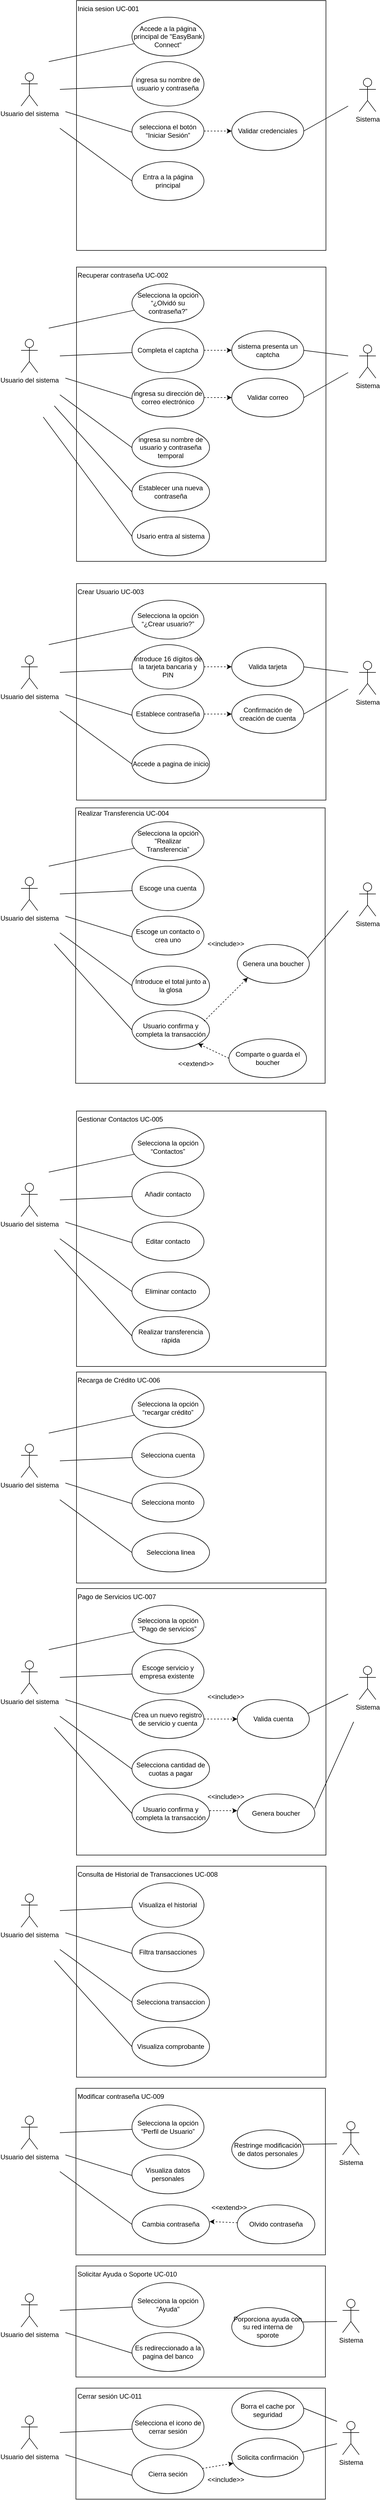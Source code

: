 <mxfile version="22.1.8" type="github">
  <diagram name="Página-1" id="gGJQhlzUZRJhvLzHdn19">
    <mxGraphModel dx="819" dy="524" grid="1" gridSize="10" guides="1" tooltips="1" connect="1" arrows="1" fold="1" page="1" pageScale="1" pageWidth="827" pageHeight="1169" math="0" shadow="0">
      <root>
        <mxCell id="0" />
        <mxCell id="1" parent="0" />
        <mxCell id="Xmn437RvW-CCdH2j-r-6-222" value="" style="rounded=0;whiteSpace=wrap;html=1;fillColor=none;" vertex="1" parent="1">
          <mxGeometry x="188.5" y="1494" width="450" height="496" as="geometry" />
        </mxCell>
        <mxCell id="Xmn437RvW-CCdH2j-r-6-197" value="" style="rounded=0;whiteSpace=wrap;html=1;fillColor=none;" vertex="1" parent="1">
          <mxGeometry x="189" y="3800" width="450" height="300" as="geometry" />
        </mxCell>
        <mxCell id="Xmn437RvW-CCdH2j-r-6-56" value="" style="rounded=0;whiteSpace=wrap;html=1;fillColor=none;" vertex="1" parent="1">
          <mxGeometry x="190" y="520" width="450" height="530" as="geometry" />
        </mxCell>
        <mxCell id="Xmn437RvW-CCdH2j-r-6-1" value="Usuario del sistema" style="shape=umlActor;verticalLabelPosition=bottom;verticalAlign=top;html=1;outlineConnect=0;" vertex="1" parent="1">
          <mxGeometry x="90" y="170" width="30" height="60" as="geometry" />
        </mxCell>
        <mxCell id="Xmn437RvW-CCdH2j-r-6-2" value="" style="whiteSpace=wrap;html=1;aspect=fixed;fillColor=none;" vertex="1" parent="1">
          <mxGeometry x="190" y="40" width="450" height="450" as="geometry" />
        </mxCell>
        <mxCell id="Xmn437RvW-CCdH2j-r-6-3" value="&lt;div align=&quot;left&quot;&gt;Inicia sesion UC-001&lt;/div&gt;" style="text;html=1;strokeColor=none;fillColor=none;align=left;verticalAlign=middle;whiteSpace=wrap;rounded=0;" vertex="1" parent="1">
          <mxGeometry x="190" y="40" width="150" height="30" as="geometry" />
        </mxCell>
        <mxCell id="Xmn437RvW-CCdH2j-r-6-15" style="rounded=0;orthogonalLoop=1;jettySize=auto;html=1;endArrow=none;endFill=0;" edge="1" parent="1" source="Xmn437RvW-CCdH2j-r-6-6">
          <mxGeometry relative="1" as="geometry">
            <mxPoint x="140" y="150" as="targetPoint" />
          </mxGeometry>
        </mxCell>
        <mxCell id="Xmn437RvW-CCdH2j-r-6-6" value="Accede a la página principal de &quot;EasyBank Connect&quot;" style="ellipse;whiteSpace=wrap;html=1;" vertex="1" parent="1">
          <mxGeometry x="290" y="70" width="130" height="70" as="geometry" />
        </mxCell>
        <mxCell id="Xmn437RvW-CCdH2j-r-6-7" value="ingresa su nombre de usuario y contraseña" style="ellipse;whiteSpace=wrap;html=1;" vertex="1" parent="1">
          <mxGeometry x="290" y="150" width="130" height="80" as="geometry" />
        </mxCell>
        <mxCell id="Xmn437RvW-CCdH2j-r-6-18" style="edgeStyle=orthogonalEdgeStyle;rounded=0;orthogonalLoop=1;jettySize=auto;html=1;entryX=0;entryY=0.5;entryDx=0;entryDy=0;dashed=1;" edge="1" parent="1" source="Xmn437RvW-CCdH2j-r-6-8" target="Xmn437RvW-CCdH2j-r-6-13">
          <mxGeometry relative="1" as="geometry" />
        </mxCell>
        <mxCell id="Xmn437RvW-CCdH2j-r-6-8" value="selecciona el botón “Iniciar Sesión”" style="ellipse;whiteSpace=wrap;html=1;" vertex="1" parent="1">
          <mxGeometry x="290" y="240" width="130" height="70" as="geometry" />
        </mxCell>
        <mxCell id="Xmn437RvW-CCdH2j-r-6-9" value="&lt;div&gt;Sistema&lt;/div&gt;" style="shape=umlActor;verticalLabelPosition=bottom;verticalAlign=top;html=1;outlineConnect=0;" vertex="1" parent="1">
          <mxGeometry x="700" y="180" width="30" height="60" as="geometry" />
        </mxCell>
        <mxCell id="Xmn437RvW-CCdH2j-r-6-19" style="rounded=0;orthogonalLoop=1;jettySize=auto;html=1;exitX=1;exitY=0.5;exitDx=0;exitDy=0;endArrow=none;endFill=0;" edge="1" parent="1" source="Xmn437RvW-CCdH2j-r-6-13">
          <mxGeometry relative="1" as="geometry">
            <mxPoint x="680" y="230" as="targetPoint" />
          </mxGeometry>
        </mxCell>
        <mxCell id="Xmn437RvW-CCdH2j-r-6-13" value="Validar credenciales" style="ellipse;whiteSpace=wrap;html=1;" vertex="1" parent="1">
          <mxGeometry x="470" y="240" width="130" height="70" as="geometry" />
        </mxCell>
        <mxCell id="Xmn437RvW-CCdH2j-r-6-14" value="Entra a la página principal" style="ellipse;whiteSpace=wrap;html=1;" vertex="1" parent="1">
          <mxGeometry x="290" y="330" width="130" height="70" as="geometry" />
        </mxCell>
        <mxCell id="Xmn437RvW-CCdH2j-r-6-16" style="rounded=0;orthogonalLoop=1;jettySize=auto;html=1;endArrow=none;endFill=0;" edge="1" parent="1">
          <mxGeometry relative="1" as="geometry">
            <mxPoint x="160" y="200" as="targetPoint" />
            <mxPoint x="290" y="194" as="sourcePoint" />
          </mxGeometry>
        </mxCell>
        <mxCell id="Xmn437RvW-CCdH2j-r-6-17" style="rounded=0;orthogonalLoop=1;jettySize=auto;html=1;endArrow=none;endFill=0;" edge="1" parent="1">
          <mxGeometry relative="1" as="geometry">
            <mxPoint x="170" y="240" as="targetPoint" />
            <mxPoint x="290" y="277" as="sourcePoint" />
          </mxGeometry>
        </mxCell>
        <mxCell id="Xmn437RvW-CCdH2j-r-6-20" style="rounded=0;orthogonalLoop=1;jettySize=auto;html=1;endArrow=none;endFill=0;exitX=0;exitY=0.5;exitDx=0;exitDy=0;" edge="1" parent="1" source="Xmn437RvW-CCdH2j-r-6-14">
          <mxGeometry relative="1" as="geometry">
            <mxPoint x="160" y="270" as="targetPoint" />
            <mxPoint x="300" y="287" as="sourcePoint" />
          </mxGeometry>
        </mxCell>
        <mxCell id="Xmn437RvW-CCdH2j-r-6-37" value="Usuario del sistema" style="shape=umlActor;verticalLabelPosition=bottom;verticalAlign=top;html=1;outlineConnect=0;" vertex="1" parent="1">
          <mxGeometry x="90" y="650" width="30" height="60" as="geometry" />
        </mxCell>
        <mxCell id="Xmn437RvW-CCdH2j-r-6-39" value="&lt;div align=&quot;left&quot;&gt;Recuperar contraseña UC-002&lt;/div&gt;" style="text;html=1;strokeColor=none;fillColor=none;align=left;verticalAlign=middle;whiteSpace=wrap;rounded=0;" vertex="1" parent="1">
          <mxGeometry x="190" y="520" width="260" height="30" as="geometry" />
        </mxCell>
        <mxCell id="Xmn437RvW-CCdH2j-r-6-40" style="rounded=0;orthogonalLoop=1;jettySize=auto;html=1;endArrow=none;endFill=0;" edge="1" parent="1" source="Xmn437RvW-CCdH2j-r-6-41">
          <mxGeometry relative="1" as="geometry">
            <mxPoint x="140" y="630" as="targetPoint" />
          </mxGeometry>
        </mxCell>
        <mxCell id="Xmn437RvW-CCdH2j-r-6-41" value="Selecciona la opción “¿Olvidó su contraseña?”" style="ellipse;whiteSpace=wrap;html=1;" vertex="1" parent="1">
          <mxGeometry x="290" y="550" width="130" height="70" as="geometry" />
        </mxCell>
        <mxCell id="Xmn437RvW-CCdH2j-r-6-42" value="Completa el captcha" style="ellipse;whiteSpace=wrap;html=1;" vertex="1" parent="1">
          <mxGeometry x="290" y="630" width="130" height="80" as="geometry" />
        </mxCell>
        <mxCell id="Xmn437RvW-CCdH2j-r-6-43" style="edgeStyle=orthogonalEdgeStyle;rounded=0;orthogonalLoop=1;jettySize=auto;html=1;entryX=0;entryY=0.5;entryDx=0;entryDy=0;dashed=1;" edge="1" parent="1" source="Xmn437RvW-CCdH2j-r-6-44" target="Xmn437RvW-CCdH2j-r-6-47">
          <mxGeometry relative="1" as="geometry" />
        </mxCell>
        <mxCell id="Xmn437RvW-CCdH2j-r-6-44" value="ingresa su dirección de correo electrónico" style="ellipse;whiteSpace=wrap;html=1;" vertex="1" parent="1">
          <mxGeometry x="290" y="720" width="130" height="70" as="geometry" />
        </mxCell>
        <mxCell id="Xmn437RvW-CCdH2j-r-6-45" value="&lt;div&gt;Sistema&lt;/div&gt;" style="shape=umlActor;verticalLabelPosition=bottom;verticalAlign=top;html=1;outlineConnect=0;" vertex="1" parent="1">
          <mxGeometry x="700" y="660" width="30" height="60" as="geometry" />
        </mxCell>
        <mxCell id="Xmn437RvW-CCdH2j-r-6-46" style="rounded=0;orthogonalLoop=1;jettySize=auto;html=1;exitX=1;exitY=0.5;exitDx=0;exitDy=0;endArrow=none;endFill=0;" edge="1" parent="1" source="Xmn437RvW-CCdH2j-r-6-47">
          <mxGeometry relative="1" as="geometry">
            <mxPoint x="680" y="710" as="targetPoint" />
          </mxGeometry>
        </mxCell>
        <mxCell id="Xmn437RvW-CCdH2j-r-6-47" value="Validar correo" style="ellipse;whiteSpace=wrap;html=1;" vertex="1" parent="1">
          <mxGeometry x="470" y="720" width="130" height="70" as="geometry" />
        </mxCell>
        <mxCell id="Xmn437RvW-CCdH2j-r-6-48" value=" ingresa su nombre de usuario y contraseña temporal" style="ellipse;whiteSpace=wrap;html=1;" vertex="1" parent="1">
          <mxGeometry x="290" y="810" width="140" height="70" as="geometry" />
        </mxCell>
        <mxCell id="Xmn437RvW-CCdH2j-r-6-49" style="rounded=0;orthogonalLoop=1;jettySize=auto;html=1;endArrow=none;endFill=0;" edge="1" parent="1">
          <mxGeometry relative="1" as="geometry">
            <mxPoint x="160" y="680" as="targetPoint" />
            <mxPoint x="290" y="674" as="sourcePoint" />
          </mxGeometry>
        </mxCell>
        <mxCell id="Xmn437RvW-CCdH2j-r-6-50" style="rounded=0;orthogonalLoop=1;jettySize=auto;html=1;endArrow=none;endFill=0;" edge="1" parent="1">
          <mxGeometry relative="1" as="geometry">
            <mxPoint x="170" y="720" as="targetPoint" />
            <mxPoint x="290" y="757" as="sourcePoint" />
          </mxGeometry>
        </mxCell>
        <mxCell id="Xmn437RvW-CCdH2j-r-6-51" style="rounded=0;orthogonalLoop=1;jettySize=auto;html=1;endArrow=none;endFill=0;exitX=0;exitY=0.5;exitDx=0;exitDy=0;" edge="1" parent="1" source="Xmn437RvW-CCdH2j-r-6-48">
          <mxGeometry relative="1" as="geometry">
            <mxPoint x="160" y="750" as="targetPoint" />
            <mxPoint x="300" y="767" as="sourcePoint" />
          </mxGeometry>
        </mxCell>
        <mxCell id="Xmn437RvW-CCdH2j-r-6-52" value="sistema presenta un captcha" style="ellipse;whiteSpace=wrap;html=1;" vertex="1" parent="1">
          <mxGeometry x="470" y="635" width="130" height="70" as="geometry" />
        </mxCell>
        <mxCell id="Xmn437RvW-CCdH2j-r-6-54" style="edgeStyle=orthogonalEdgeStyle;rounded=0;orthogonalLoop=1;jettySize=auto;html=1;entryX=0;entryY=0.5;entryDx=0;entryDy=0;dashed=1;" edge="1" parent="1">
          <mxGeometry relative="1" as="geometry">
            <mxPoint x="420" y="669.83" as="sourcePoint" />
            <mxPoint x="470" y="669.83" as="targetPoint" />
          </mxGeometry>
        </mxCell>
        <mxCell id="Xmn437RvW-CCdH2j-r-6-55" value="Establecer una nueva contraseña" style="ellipse;whiteSpace=wrap;html=1;" vertex="1" parent="1">
          <mxGeometry x="290" y="890" width="140" height="70" as="geometry" />
        </mxCell>
        <mxCell id="Xmn437RvW-CCdH2j-r-6-57" value="Usario entra al sistema" style="ellipse;whiteSpace=wrap;html=1;" vertex="1" parent="1">
          <mxGeometry x="290" y="970" width="140" height="70" as="geometry" />
        </mxCell>
        <mxCell id="Xmn437RvW-CCdH2j-r-6-58" style="rounded=0;orthogonalLoop=1;jettySize=auto;html=1;endArrow=none;endFill=0;exitX=0;exitY=0.5;exitDx=0;exitDy=0;" edge="1" parent="1">
          <mxGeometry relative="1" as="geometry">
            <mxPoint x="150" y="770" as="targetPoint" />
            <mxPoint x="290" y="925" as="sourcePoint" />
          </mxGeometry>
        </mxCell>
        <mxCell id="Xmn437RvW-CCdH2j-r-6-60" style="rounded=0;orthogonalLoop=1;jettySize=auto;html=1;endArrow=none;endFill=0;exitX=0;exitY=0.5;exitDx=0;exitDy=0;" edge="1" parent="1">
          <mxGeometry relative="1" as="geometry">
            <mxPoint x="130" y="790" as="targetPoint" />
            <mxPoint x="290" y="1005" as="sourcePoint" />
          </mxGeometry>
        </mxCell>
        <mxCell id="Xmn437RvW-CCdH2j-r-6-61" style="rounded=0;orthogonalLoop=1;jettySize=auto;html=1;exitX=1;exitY=0.5;exitDx=0;exitDy=0;endArrow=none;endFill=0;" edge="1" parent="1" source="Xmn437RvW-CCdH2j-r-6-52">
          <mxGeometry relative="1" as="geometry">
            <mxPoint x="680" y="680" as="targetPoint" />
            <mxPoint x="600" y="725" as="sourcePoint" />
          </mxGeometry>
        </mxCell>
        <mxCell id="Xmn437RvW-CCdH2j-r-6-62" value="" style="rounded=0;whiteSpace=wrap;html=1;fillColor=none;" vertex="1" parent="1">
          <mxGeometry x="190" y="1090" width="450" height="390" as="geometry" />
        </mxCell>
        <mxCell id="Xmn437RvW-CCdH2j-r-6-63" value="Usuario del sistema" style="shape=umlActor;verticalLabelPosition=bottom;verticalAlign=top;html=1;outlineConnect=0;" vertex="1" parent="1">
          <mxGeometry x="90" y="1220" width="30" height="60" as="geometry" />
        </mxCell>
        <mxCell id="Xmn437RvW-CCdH2j-r-6-64" value="&lt;div align=&quot;left&quot;&gt;Crear Usuario UC-003&lt;/div&gt;" style="text;html=1;strokeColor=none;fillColor=none;align=left;verticalAlign=middle;whiteSpace=wrap;rounded=0;" vertex="1" parent="1">
          <mxGeometry x="190" y="1090" width="260" height="30" as="geometry" />
        </mxCell>
        <mxCell id="Xmn437RvW-CCdH2j-r-6-65" style="rounded=0;orthogonalLoop=1;jettySize=auto;html=1;endArrow=none;endFill=0;" edge="1" source="Xmn437RvW-CCdH2j-r-6-66" parent="1">
          <mxGeometry relative="1" as="geometry">
            <mxPoint x="140" y="1200" as="targetPoint" />
          </mxGeometry>
        </mxCell>
        <mxCell id="Xmn437RvW-CCdH2j-r-6-66" value="Selecciona la opción “¿Crear usuario?”" style="ellipse;whiteSpace=wrap;html=1;" vertex="1" parent="1">
          <mxGeometry x="290" y="1120" width="130" height="70" as="geometry" />
        </mxCell>
        <mxCell id="Xmn437RvW-CCdH2j-r-6-67" value="&lt;div&gt;Introduce 16 dígitos de la tarjeta bancaria y PIN&lt;br&gt;&lt;/div&gt;" style="ellipse;whiteSpace=wrap;html=1;" vertex="1" parent="1">
          <mxGeometry x="290" y="1200" width="130" height="80" as="geometry" />
        </mxCell>
        <mxCell id="Xmn437RvW-CCdH2j-r-6-68" style="edgeStyle=orthogonalEdgeStyle;rounded=0;orthogonalLoop=1;jettySize=auto;html=1;entryX=0;entryY=0.5;entryDx=0;entryDy=0;dashed=1;" edge="1" source="Xmn437RvW-CCdH2j-r-6-69" target="Xmn437RvW-CCdH2j-r-6-72" parent="1">
          <mxGeometry relative="1" as="geometry" />
        </mxCell>
        <mxCell id="Xmn437RvW-CCdH2j-r-6-69" value="Establece contraseña" style="ellipse;whiteSpace=wrap;html=1;" vertex="1" parent="1">
          <mxGeometry x="290" y="1290" width="130" height="70" as="geometry" />
        </mxCell>
        <mxCell id="Xmn437RvW-CCdH2j-r-6-70" value="&lt;div&gt;Sistema&lt;/div&gt;" style="shape=umlActor;verticalLabelPosition=bottom;verticalAlign=top;html=1;outlineConnect=0;" vertex="1" parent="1">
          <mxGeometry x="700" y="1230" width="30" height="60" as="geometry" />
        </mxCell>
        <mxCell id="Xmn437RvW-CCdH2j-r-6-71" style="rounded=0;orthogonalLoop=1;jettySize=auto;html=1;exitX=1;exitY=0.5;exitDx=0;exitDy=0;endArrow=none;endFill=0;" edge="1" source="Xmn437RvW-CCdH2j-r-6-72" parent="1">
          <mxGeometry relative="1" as="geometry">
            <mxPoint x="680" y="1280" as="targetPoint" />
          </mxGeometry>
        </mxCell>
        <mxCell id="Xmn437RvW-CCdH2j-r-6-72" value="Confirmación de creación de cuenta" style="ellipse;whiteSpace=wrap;html=1;" vertex="1" parent="1">
          <mxGeometry x="470" y="1290" width="130" height="70" as="geometry" />
        </mxCell>
        <mxCell id="Xmn437RvW-CCdH2j-r-6-73" value="Accede a pagina de inicio" style="ellipse;whiteSpace=wrap;html=1;" vertex="1" parent="1">
          <mxGeometry x="290" y="1380" width="140" height="70" as="geometry" />
        </mxCell>
        <mxCell id="Xmn437RvW-CCdH2j-r-6-74" style="rounded=0;orthogonalLoop=1;jettySize=auto;html=1;endArrow=none;endFill=0;" edge="1" parent="1">
          <mxGeometry relative="1" as="geometry">
            <mxPoint x="160" y="1250" as="targetPoint" />
            <mxPoint x="290" y="1244" as="sourcePoint" />
          </mxGeometry>
        </mxCell>
        <mxCell id="Xmn437RvW-CCdH2j-r-6-75" style="rounded=0;orthogonalLoop=1;jettySize=auto;html=1;endArrow=none;endFill=0;" edge="1" parent="1">
          <mxGeometry relative="1" as="geometry">
            <mxPoint x="170" y="1290" as="targetPoint" />
            <mxPoint x="290" y="1327" as="sourcePoint" />
          </mxGeometry>
        </mxCell>
        <mxCell id="Xmn437RvW-CCdH2j-r-6-76" style="rounded=0;orthogonalLoop=1;jettySize=auto;html=1;endArrow=none;endFill=0;exitX=0;exitY=0.5;exitDx=0;exitDy=0;" edge="1" source="Xmn437RvW-CCdH2j-r-6-73" parent="1">
          <mxGeometry relative="1" as="geometry">
            <mxPoint x="160" y="1320" as="targetPoint" />
            <mxPoint x="300" y="1337" as="sourcePoint" />
          </mxGeometry>
        </mxCell>
        <mxCell id="Xmn437RvW-CCdH2j-r-6-77" value="Valida tarjeta" style="ellipse;whiteSpace=wrap;html=1;" vertex="1" parent="1">
          <mxGeometry x="470" y="1205" width="130" height="70" as="geometry" />
        </mxCell>
        <mxCell id="Xmn437RvW-CCdH2j-r-6-78" style="edgeStyle=orthogonalEdgeStyle;rounded=0;orthogonalLoop=1;jettySize=auto;html=1;entryX=0;entryY=0.5;entryDx=0;entryDy=0;dashed=1;" edge="1" parent="1">
          <mxGeometry relative="1" as="geometry">
            <mxPoint x="420" y="1239.83" as="sourcePoint" />
            <mxPoint x="470" y="1239.83" as="targetPoint" />
          </mxGeometry>
        </mxCell>
        <mxCell id="Xmn437RvW-CCdH2j-r-6-83" style="rounded=0;orthogonalLoop=1;jettySize=auto;html=1;exitX=1;exitY=0.5;exitDx=0;exitDy=0;endArrow=none;endFill=0;" edge="1" source="Xmn437RvW-CCdH2j-r-6-77" parent="1">
          <mxGeometry relative="1" as="geometry">
            <mxPoint x="680" y="1250" as="targetPoint" />
            <mxPoint x="600" y="1295" as="sourcePoint" />
          </mxGeometry>
        </mxCell>
        <mxCell id="Xmn437RvW-CCdH2j-r-6-85" value="Usuario del sistema" style="shape=umlActor;verticalLabelPosition=bottom;verticalAlign=top;html=1;outlineConnect=0;" vertex="1" parent="1">
          <mxGeometry x="90" y="1619" width="30" height="60" as="geometry" />
        </mxCell>
        <mxCell id="Xmn437RvW-CCdH2j-r-6-86" value="&lt;div align=&quot;left&quot;&gt;Realizar Transferencia UC-004&lt;/div&gt;" style="text;html=1;strokeColor=none;fillColor=none;align=left;verticalAlign=middle;whiteSpace=wrap;rounded=0;" vertex="1" parent="1">
          <mxGeometry x="190" y="1489" width="260" height="30" as="geometry" />
        </mxCell>
        <mxCell id="Xmn437RvW-CCdH2j-r-6-87" style="rounded=0;orthogonalLoop=1;jettySize=auto;html=1;endArrow=none;endFill=0;" edge="1" source="Xmn437RvW-CCdH2j-r-6-88" parent="1">
          <mxGeometry relative="1" as="geometry">
            <mxPoint x="140" y="1599" as="targetPoint" />
          </mxGeometry>
        </mxCell>
        <mxCell id="Xmn437RvW-CCdH2j-r-6-88" value="Selecciona la opción &quot;Realizar Transferencia”" style="ellipse;whiteSpace=wrap;html=1;" vertex="1" parent="1">
          <mxGeometry x="290" y="1519" width="130" height="70" as="geometry" />
        </mxCell>
        <mxCell id="Xmn437RvW-CCdH2j-r-6-89" value="Escoge una cuenta" style="ellipse;whiteSpace=wrap;html=1;" vertex="1" parent="1">
          <mxGeometry x="290" y="1599" width="130" height="80" as="geometry" />
        </mxCell>
        <mxCell id="Xmn437RvW-CCdH2j-r-6-91" value="Escoge un contacto o crea uno " style="ellipse;whiteSpace=wrap;html=1;" vertex="1" parent="1">
          <mxGeometry x="290" y="1689" width="130" height="70" as="geometry" />
        </mxCell>
        <mxCell id="Xmn437RvW-CCdH2j-r-6-92" value="&lt;div&gt;Sistema&lt;/div&gt;" style="shape=umlActor;verticalLabelPosition=bottom;verticalAlign=top;html=1;outlineConnect=0;" vertex="1" parent="1">
          <mxGeometry x="700" y="1629" width="30" height="60" as="geometry" />
        </mxCell>
        <mxCell id="Xmn437RvW-CCdH2j-r-6-93" style="rounded=0;orthogonalLoop=1;jettySize=auto;html=1;exitX=0.965;exitY=0.37;exitDx=0;exitDy=0;endArrow=none;endFill=0;exitPerimeter=0;" edge="1" source="Xmn437RvW-CCdH2j-r-6-106" parent="1">
          <mxGeometry relative="1" as="geometry">
            <mxPoint x="680" y="1679" as="targetPoint" />
            <mxPoint x="600" y="1724" as="sourcePoint" />
          </mxGeometry>
        </mxCell>
        <mxCell id="Xmn437RvW-CCdH2j-r-6-95" value="Introduce el total junto a la glosa" style="ellipse;whiteSpace=wrap;html=1;" vertex="1" parent="1">
          <mxGeometry x="290" y="1779" width="140" height="70" as="geometry" />
        </mxCell>
        <mxCell id="Xmn437RvW-CCdH2j-r-6-96" style="rounded=0;orthogonalLoop=1;jettySize=auto;html=1;endArrow=none;endFill=0;" edge="1" parent="1">
          <mxGeometry relative="1" as="geometry">
            <mxPoint x="160" y="1649" as="targetPoint" />
            <mxPoint x="290" y="1643" as="sourcePoint" />
          </mxGeometry>
        </mxCell>
        <mxCell id="Xmn437RvW-CCdH2j-r-6-97" style="rounded=0;orthogonalLoop=1;jettySize=auto;html=1;endArrow=none;endFill=0;" edge="1" parent="1">
          <mxGeometry relative="1" as="geometry">
            <mxPoint x="170" y="1689" as="targetPoint" />
            <mxPoint x="290" y="1726" as="sourcePoint" />
          </mxGeometry>
        </mxCell>
        <mxCell id="Xmn437RvW-CCdH2j-r-6-98" style="rounded=0;orthogonalLoop=1;jettySize=auto;html=1;endArrow=none;endFill=0;exitX=0;exitY=0.5;exitDx=0;exitDy=0;" edge="1" source="Xmn437RvW-CCdH2j-r-6-95" parent="1">
          <mxGeometry relative="1" as="geometry">
            <mxPoint x="160" y="1719" as="targetPoint" />
            <mxPoint x="300" y="1736" as="sourcePoint" />
          </mxGeometry>
        </mxCell>
        <mxCell id="Xmn437RvW-CCdH2j-r-6-101" value="Usuario confirma y completa la transacción" style="ellipse;whiteSpace=wrap;html=1;" vertex="1" parent="1">
          <mxGeometry x="290" y="1859" width="140" height="70" as="geometry" />
        </mxCell>
        <mxCell id="Xmn437RvW-CCdH2j-r-6-102" style="rounded=0;orthogonalLoop=1;jettySize=auto;html=1;endArrow=none;endFill=0;exitX=0;exitY=0.5;exitDx=0;exitDy=0;" edge="1" parent="1">
          <mxGeometry relative="1" as="geometry">
            <mxPoint x="150" y="1739" as="targetPoint" />
            <mxPoint x="290" y="1894" as="sourcePoint" />
          </mxGeometry>
        </mxCell>
        <mxCell id="Xmn437RvW-CCdH2j-r-6-105" value="Comparte o guarda el boucher" style="ellipse;whiteSpace=wrap;html=1;" vertex="1" parent="1">
          <mxGeometry x="465" y="1910" width="140" height="70" as="geometry" />
        </mxCell>
        <mxCell id="Xmn437RvW-CCdH2j-r-6-106" value="Genera una boucher" style="ellipse;whiteSpace=wrap;html=1;" vertex="1" parent="1">
          <mxGeometry x="480" y="1740" width="130" height="70" as="geometry" />
        </mxCell>
        <mxCell id="Xmn437RvW-CCdH2j-r-6-107" style="rounded=0;orthogonalLoop=1;jettySize=auto;html=1;entryX=0;entryY=1;entryDx=0;entryDy=0;dashed=1;exitX=0.928;exitY=0.276;exitDx=0;exitDy=0;exitPerimeter=0;" edge="1" parent="1" source="Xmn437RvW-CCdH2j-r-6-101" target="Xmn437RvW-CCdH2j-r-6-106">
          <mxGeometry relative="1" as="geometry">
            <mxPoint x="460" y="1575" as="sourcePoint" />
            <mxPoint x="510" y="1575" as="targetPoint" />
          </mxGeometry>
        </mxCell>
        <mxCell id="Xmn437RvW-CCdH2j-r-6-109" style="rounded=0;orthogonalLoop=1;jettySize=auto;html=1;dashed=1;exitX=0;exitY=0.5;exitDx=0;exitDy=0;entryX=1;entryY=1;entryDx=0;entryDy=0;" edge="1" parent="1" source="Xmn437RvW-CCdH2j-r-6-105" target="Xmn437RvW-CCdH2j-r-6-101">
          <mxGeometry relative="1" as="geometry">
            <mxPoint x="430" y="1938" as="sourcePoint" />
            <mxPoint x="435.685" y="2079" as="targetPoint" />
          </mxGeometry>
        </mxCell>
        <mxCell id="Xmn437RvW-CCdH2j-r-6-111" value="" style="rounded=0;whiteSpace=wrap;html=1;fillColor=none;" vertex="1" parent="1">
          <mxGeometry x="190" y="2040" width="450" height="460" as="geometry" />
        </mxCell>
        <mxCell id="Xmn437RvW-CCdH2j-r-6-112" value="Usuario del sistema" style="shape=umlActor;verticalLabelPosition=bottom;verticalAlign=top;html=1;outlineConnect=0;" vertex="1" parent="1">
          <mxGeometry x="90" y="2170" width="30" height="60" as="geometry" />
        </mxCell>
        <mxCell id="Xmn437RvW-CCdH2j-r-6-113" value="Gestionar Contactos UC-005" style="text;html=1;strokeColor=none;fillColor=none;align=left;verticalAlign=middle;whiteSpace=wrap;rounded=0;" vertex="1" parent="1">
          <mxGeometry x="190" y="2040" width="260" height="30" as="geometry" />
        </mxCell>
        <mxCell id="Xmn437RvW-CCdH2j-r-6-114" style="rounded=0;orthogonalLoop=1;jettySize=auto;html=1;endArrow=none;endFill=0;" edge="1" parent="1" source="Xmn437RvW-CCdH2j-r-6-115">
          <mxGeometry relative="1" as="geometry">
            <mxPoint x="140" y="2150" as="targetPoint" />
          </mxGeometry>
        </mxCell>
        <mxCell id="Xmn437RvW-CCdH2j-r-6-115" value="Selecciona la opción “Contactos”" style="ellipse;whiteSpace=wrap;html=1;" vertex="1" parent="1">
          <mxGeometry x="290" y="2070" width="130" height="70" as="geometry" />
        </mxCell>
        <mxCell id="Xmn437RvW-CCdH2j-r-6-116" value="Añadir contacto" style="ellipse;whiteSpace=wrap;html=1;" vertex="1" parent="1">
          <mxGeometry x="290" y="2150" width="130" height="80" as="geometry" />
        </mxCell>
        <mxCell id="Xmn437RvW-CCdH2j-r-6-118" value="Editar contacto" style="ellipse;whiteSpace=wrap;html=1;" vertex="1" parent="1">
          <mxGeometry x="290" y="2240" width="130" height="70" as="geometry" />
        </mxCell>
        <mxCell id="Xmn437RvW-CCdH2j-r-6-122" value="Eliminar contacto" style="ellipse;whiteSpace=wrap;html=1;" vertex="1" parent="1">
          <mxGeometry x="290" y="2330" width="140" height="70" as="geometry" />
        </mxCell>
        <mxCell id="Xmn437RvW-CCdH2j-r-6-123" style="rounded=0;orthogonalLoop=1;jettySize=auto;html=1;endArrow=none;endFill=0;" edge="1" parent="1">
          <mxGeometry relative="1" as="geometry">
            <mxPoint x="160" y="2200" as="targetPoint" />
            <mxPoint x="290" y="2194" as="sourcePoint" />
          </mxGeometry>
        </mxCell>
        <mxCell id="Xmn437RvW-CCdH2j-r-6-124" style="rounded=0;orthogonalLoop=1;jettySize=auto;html=1;endArrow=none;endFill=0;" edge="1" parent="1">
          <mxGeometry relative="1" as="geometry">
            <mxPoint x="170" y="2240" as="targetPoint" />
            <mxPoint x="290" y="2277" as="sourcePoint" />
          </mxGeometry>
        </mxCell>
        <mxCell id="Xmn437RvW-CCdH2j-r-6-125" style="rounded=0;orthogonalLoop=1;jettySize=auto;html=1;endArrow=none;endFill=0;exitX=0;exitY=0.5;exitDx=0;exitDy=0;" edge="1" parent="1" source="Xmn437RvW-CCdH2j-r-6-122">
          <mxGeometry relative="1" as="geometry">
            <mxPoint x="160" y="2270" as="targetPoint" />
            <mxPoint x="300" y="2287" as="sourcePoint" />
          </mxGeometry>
        </mxCell>
        <mxCell id="Xmn437RvW-CCdH2j-r-6-128" value="Realizar transferencia rápida" style="ellipse;whiteSpace=wrap;html=1;" vertex="1" parent="1">
          <mxGeometry x="290" y="2410" width="140" height="70" as="geometry" />
        </mxCell>
        <mxCell id="Xmn437RvW-CCdH2j-r-6-130" style="rounded=0;orthogonalLoop=1;jettySize=auto;html=1;endArrow=none;endFill=0;exitX=0;exitY=0.5;exitDx=0;exitDy=0;" edge="1" parent="1">
          <mxGeometry relative="1" as="geometry">
            <mxPoint x="150" y="2290" as="targetPoint" />
            <mxPoint x="290" y="2445" as="sourcePoint" />
          </mxGeometry>
        </mxCell>
        <mxCell id="Xmn437RvW-CCdH2j-r-6-134" value="" style="rounded=0;whiteSpace=wrap;html=1;fillColor=none;" vertex="1" parent="1">
          <mxGeometry x="190" y="2510" width="450" height="380" as="geometry" />
        </mxCell>
        <mxCell id="Xmn437RvW-CCdH2j-r-6-135" value="Usuario del sistema" style="shape=umlActor;verticalLabelPosition=bottom;verticalAlign=top;html=1;outlineConnect=0;" vertex="1" parent="1">
          <mxGeometry x="90" y="2640" width="30" height="60" as="geometry" />
        </mxCell>
        <mxCell id="Xmn437RvW-CCdH2j-r-6-136" value="&lt;div align=&quot;left&quot;&gt;Recarga de Crédito UC-006&lt;/div&gt;" style="text;html=1;strokeColor=none;fillColor=none;align=left;verticalAlign=middle;whiteSpace=wrap;rounded=0;" vertex="1" parent="1">
          <mxGeometry x="190" y="2510" width="260" height="30" as="geometry" />
        </mxCell>
        <mxCell id="Xmn437RvW-CCdH2j-r-6-137" style="rounded=0;orthogonalLoop=1;jettySize=auto;html=1;endArrow=none;endFill=0;" edge="1" parent="1" source="Xmn437RvW-CCdH2j-r-6-138">
          <mxGeometry relative="1" as="geometry">
            <mxPoint x="140" y="2620" as="targetPoint" />
          </mxGeometry>
        </mxCell>
        <mxCell id="Xmn437RvW-CCdH2j-r-6-138" value="Selecciona la opción “recargar crédito”" style="ellipse;whiteSpace=wrap;html=1;" vertex="1" parent="1">
          <mxGeometry x="290" y="2540" width="130" height="70" as="geometry" />
        </mxCell>
        <mxCell id="Xmn437RvW-CCdH2j-r-6-139" value="Selecciona cuenta" style="ellipse;whiteSpace=wrap;html=1;" vertex="1" parent="1">
          <mxGeometry x="290" y="2620" width="130" height="80" as="geometry" />
        </mxCell>
        <mxCell id="Xmn437RvW-CCdH2j-r-6-141" value="Selecciona monto" style="ellipse;whiteSpace=wrap;html=1;" vertex="1" parent="1">
          <mxGeometry x="290" y="2710" width="130" height="70" as="geometry" />
        </mxCell>
        <mxCell id="Xmn437RvW-CCdH2j-r-6-145" value="Selecciona linea" style="ellipse;whiteSpace=wrap;html=1;" vertex="1" parent="1">
          <mxGeometry x="290" y="2800" width="140" height="70" as="geometry" />
        </mxCell>
        <mxCell id="Xmn437RvW-CCdH2j-r-6-146" style="rounded=0;orthogonalLoop=1;jettySize=auto;html=1;endArrow=none;endFill=0;" edge="1" parent="1">
          <mxGeometry relative="1" as="geometry">
            <mxPoint x="160" y="2670" as="targetPoint" />
            <mxPoint x="290" y="2664" as="sourcePoint" />
          </mxGeometry>
        </mxCell>
        <mxCell id="Xmn437RvW-CCdH2j-r-6-147" style="rounded=0;orthogonalLoop=1;jettySize=auto;html=1;endArrow=none;endFill=0;" edge="1" parent="1">
          <mxGeometry relative="1" as="geometry">
            <mxPoint x="170" y="2710" as="targetPoint" />
            <mxPoint x="290" y="2747" as="sourcePoint" />
          </mxGeometry>
        </mxCell>
        <mxCell id="Xmn437RvW-CCdH2j-r-6-148" style="rounded=0;orthogonalLoop=1;jettySize=auto;html=1;endArrow=none;endFill=0;exitX=0;exitY=0.5;exitDx=0;exitDy=0;" edge="1" parent="1" source="Xmn437RvW-CCdH2j-r-6-145">
          <mxGeometry relative="1" as="geometry">
            <mxPoint x="160" y="2740" as="targetPoint" />
            <mxPoint x="300" y="2757" as="sourcePoint" />
          </mxGeometry>
        </mxCell>
        <mxCell id="Xmn437RvW-CCdH2j-r-6-156" value="" style="rounded=0;whiteSpace=wrap;html=1;fillColor=none;" vertex="1" parent="1">
          <mxGeometry x="190" y="2900" width="450" height="480" as="geometry" />
        </mxCell>
        <mxCell id="Xmn437RvW-CCdH2j-r-6-157" value="Usuario del sistema" style="shape=umlActor;verticalLabelPosition=bottom;verticalAlign=top;html=1;outlineConnect=0;" vertex="1" parent="1">
          <mxGeometry x="90" y="3030" width="30" height="60" as="geometry" />
        </mxCell>
        <mxCell id="Xmn437RvW-CCdH2j-r-6-158" value="&lt;div align=&quot;left&quot;&gt;Pago de Servicios UC-007&lt;/div&gt;" style="text;html=1;strokeColor=none;fillColor=none;align=left;verticalAlign=middle;whiteSpace=wrap;rounded=0;" vertex="1" parent="1">
          <mxGeometry x="190" y="2900" width="260" height="30" as="geometry" />
        </mxCell>
        <mxCell id="Xmn437RvW-CCdH2j-r-6-159" style="rounded=0;orthogonalLoop=1;jettySize=auto;html=1;endArrow=none;endFill=0;" edge="1" source="Xmn437RvW-CCdH2j-r-6-160" parent="1">
          <mxGeometry relative="1" as="geometry">
            <mxPoint x="140" y="3010" as="targetPoint" />
          </mxGeometry>
        </mxCell>
        <mxCell id="Xmn437RvW-CCdH2j-r-6-160" value="Selecciona la opción &quot;Pago de servicios”" style="ellipse;whiteSpace=wrap;html=1;" vertex="1" parent="1">
          <mxGeometry x="290" y="2930" width="130" height="70" as="geometry" />
        </mxCell>
        <mxCell id="Xmn437RvW-CCdH2j-r-6-161" value="Escoge servicio y empresa existente&amp;nbsp; " style="ellipse;whiteSpace=wrap;html=1;" vertex="1" parent="1">
          <mxGeometry x="290" y="3010" width="130" height="80" as="geometry" />
        </mxCell>
        <mxCell id="Xmn437RvW-CCdH2j-r-6-162" value="Crea un nuevo registro de servicio y cuenta" style="ellipse;whiteSpace=wrap;html=1;" vertex="1" parent="1">
          <mxGeometry x="290" y="3100" width="130" height="70" as="geometry" />
        </mxCell>
        <mxCell id="Xmn437RvW-CCdH2j-r-6-163" value="&lt;div&gt;Sistema&lt;/div&gt;" style="shape=umlActor;verticalLabelPosition=bottom;verticalAlign=top;html=1;outlineConnect=0;" vertex="1" parent="1">
          <mxGeometry x="700" y="3040" width="30" height="60" as="geometry" />
        </mxCell>
        <mxCell id="Xmn437RvW-CCdH2j-r-6-164" style="rounded=0;orthogonalLoop=1;jettySize=auto;html=1;exitX=0.965;exitY=0.37;exitDx=0;exitDy=0;endArrow=none;endFill=0;exitPerimeter=0;" edge="1" source="Xmn437RvW-CCdH2j-r-6-172" parent="1">
          <mxGeometry relative="1" as="geometry">
            <mxPoint x="680" y="3090" as="targetPoint" />
            <mxPoint x="600" y="3135" as="sourcePoint" />
          </mxGeometry>
        </mxCell>
        <mxCell id="Xmn437RvW-CCdH2j-r-6-165" value="Selecciona cantidad de cuotas a pagar" style="ellipse;whiteSpace=wrap;html=1;" vertex="1" parent="1">
          <mxGeometry x="290" y="3190" width="140" height="70" as="geometry" />
        </mxCell>
        <mxCell id="Xmn437RvW-CCdH2j-r-6-166" style="rounded=0;orthogonalLoop=1;jettySize=auto;html=1;endArrow=none;endFill=0;" edge="1" parent="1">
          <mxGeometry relative="1" as="geometry">
            <mxPoint x="160" y="3060" as="targetPoint" />
            <mxPoint x="290" y="3054" as="sourcePoint" />
          </mxGeometry>
        </mxCell>
        <mxCell id="Xmn437RvW-CCdH2j-r-6-167" style="rounded=0;orthogonalLoop=1;jettySize=auto;html=1;endArrow=none;endFill=0;" edge="1" parent="1">
          <mxGeometry relative="1" as="geometry">
            <mxPoint x="170" y="3100" as="targetPoint" />
            <mxPoint x="290" y="3137" as="sourcePoint" />
          </mxGeometry>
        </mxCell>
        <mxCell id="Xmn437RvW-CCdH2j-r-6-168" style="rounded=0;orthogonalLoop=1;jettySize=auto;html=1;endArrow=none;endFill=0;exitX=0;exitY=0.5;exitDx=0;exitDy=0;" edge="1" source="Xmn437RvW-CCdH2j-r-6-165" parent="1">
          <mxGeometry relative="1" as="geometry">
            <mxPoint x="160" y="3130" as="targetPoint" />
            <mxPoint x="300" y="3147" as="sourcePoint" />
          </mxGeometry>
        </mxCell>
        <mxCell id="Xmn437RvW-CCdH2j-r-6-169" value="Usuario confirma y completa la transacción" style="ellipse;whiteSpace=wrap;html=1;" vertex="1" parent="1">
          <mxGeometry x="290" y="3270" width="140" height="70" as="geometry" />
        </mxCell>
        <mxCell id="Xmn437RvW-CCdH2j-r-6-170" style="rounded=0;orthogonalLoop=1;jettySize=auto;html=1;endArrow=none;endFill=0;exitX=0;exitY=0.5;exitDx=0;exitDy=0;" edge="1" parent="1">
          <mxGeometry relative="1" as="geometry">
            <mxPoint x="150" y="3150" as="targetPoint" />
            <mxPoint x="290" y="3305" as="sourcePoint" />
          </mxGeometry>
        </mxCell>
        <mxCell id="Xmn437RvW-CCdH2j-r-6-171" value="Genera boucher" style="ellipse;whiteSpace=wrap;html=1;" vertex="1" parent="1">
          <mxGeometry x="480" y="3270" width="140" height="70" as="geometry" />
        </mxCell>
        <mxCell id="Xmn437RvW-CCdH2j-r-6-172" value="Valida cuenta" style="ellipse;whiteSpace=wrap;html=1;" vertex="1" parent="1">
          <mxGeometry x="480" y="3100" width="130" height="70" as="geometry" />
        </mxCell>
        <mxCell id="Xmn437RvW-CCdH2j-r-6-173" style="rounded=0;orthogonalLoop=1;jettySize=auto;html=1;entryX=0;entryY=0.5;entryDx=0;entryDy=0;dashed=1;exitX=1;exitY=0.5;exitDx=0;exitDy=0;" edge="1" source="Xmn437RvW-CCdH2j-r-6-162" target="Xmn437RvW-CCdH2j-r-6-172" parent="1">
          <mxGeometry relative="1" as="geometry">
            <mxPoint x="460" y="2986" as="sourcePoint" />
            <mxPoint x="510" y="2986" as="targetPoint" />
          </mxGeometry>
        </mxCell>
        <mxCell id="Xmn437RvW-CCdH2j-r-6-176" style="rounded=0;orthogonalLoop=1;jettySize=auto;html=1;exitX=0.965;exitY=0.37;exitDx=0;exitDy=0;endArrow=none;endFill=0;exitPerimeter=0;" edge="1" parent="1">
          <mxGeometry relative="1" as="geometry">
            <mxPoint x="690" y="3140" as="targetPoint" />
            <mxPoint x="619.55" y="3296" as="sourcePoint" />
          </mxGeometry>
        </mxCell>
        <mxCell id="Xmn437RvW-CCdH2j-r-6-177" value="" style="rounded=0;whiteSpace=wrap;html=1;fillColor=none;" vertex="1" parent="1">
          <mxGeometry x="190" y="3400" width="450" height="380" as="geometry" />
        </mxCell>
        <mxCell id="Xmn437RvW-CCdH2j-r-6-178" value="Usuario del sistema" style="shape=umlActor;verticalLabelPosition=bottom;verticalAlign=top;html=1;outlineConnect=0;" vertex="1" parent="1">
          <mxGeometry x="90" y="3450" width="30" height="60" as="geometry" />
        </mxCell>
        <mxCell id="Xmn437RvW-CCdH2j-r-6-179" value="&lt;div align=&quot;left&quot;&gt;Consulta de Historial de Transacciones UC-008&lt;/div&gt;" style="text;html=1;strokeColor=none;fillColor=none;align=left;verticalAlign=middle;whiteSpace=wrap;rounded=0;" vertex="1" parent="1">
          <mxGeometry x="190" y="3400" width="260" height="30" as="geometry" />
        </mxCell>
        <mxCell id="Xmn437RvW-CCdH2j-r-6-182" value="Visualiza el historial" style="ellipse;whiteSpace=wrap;html=1;" vertex="1" parent="1">
          <mxGeometry x="290" y="3430" width="130" height="80" as="geometry" />
        </mxCell>
        <mxCell id="Xmn437RvW-CCdH2j-r-6-183" value="Filtra transacciones" style="ellipse;whiteSpace=wrap;html=1;" vertex="1" parent="1">
          <mxGeometry x="290" y="3520" width="130" height="70" as="geometry" />
        </mxCell>
        <mxCell id="Xmn437RvW-CCdH2j-r-6-186" value="Selecciona transaccion" style="ellipse;whiteSpace=wrap;html=1;" vertex="1" parent="1">
          <mxGeometry x="290" y="3610" width="140" height="70" as="geometry" />
        </mxCell>
        <mxCell id="Xmn437RvW-CCdH2j-r-6-187" style="rounded=0;orthogonalLoop=1;jettySize=auto;html=1;endArrow=none;endFill=0;" edge="1" parent="1">
          <mxGeometry relative="1" as="geometry">
            <mxPoint x="160" y="3480" as="targetPoint" />
            <mxPoint x="290" y="3474" as="sourcePoint" />
          </mxGeometry>
        </mxCell>
        <mxCell id="Xmn437RvW-CCdH2j-r-6-188" style="rounded=0;orthogonalLoop=1;jettySize=auto;html=1;endArrow=none;endFill=0;" edge="1" parent="1">
          <mxGeometry relative="1" as="geometry">
            <mxPoint x="170" y="3520" as="targetPoint" />
            <mxPoint x="290" y="3557" as="sourcePoint" />
          </mxGeometry>
        </mxCell>
        <mxCell id="Xmn437RvW-CCdH2j-r-6-189" style="rounded=0;orthogonalLoop=1;jettySize=auto;html=1;endArrow=none;endFill=0;exitX=0;exitY=0.5;exitDx=0;exitDy=0;" edge="1" source="Xmn437RvW-CCdH2j-r-6-186" parent="1">
          <mxGeometry relative="1" as="geometry">
            <mxPoint x="160" y="3550" as="targetPoint" />
            <mxPoint x="300" y="3567" as="sourcePoint" />
          </mxGeometry>
        </mxCell>
        <mxCell id="Xmn437RvW-CCdH2j-r-6-190" value="Visualiza comprobante" style="ellipse;whiteSpace=wrap;html=1;" vertex="1" parent="1">
          <mxGeometry x="290" y="3690" width="140" height="70" as="geometry" />
        </mxCell>
        <mxCell id="Xmn437RvW-CCdH2j-r-6-191" style="rounded=0;orthogonalLoop=1;jettySize=auto;html=1;endArrow=none;endFill=0;exitX=0;exitY=0.5;exitDx=0;exitDy=0;" edge="1" parent="1">
          <mxGeometry relative="1" as="geometry">
            <mxPoint x="150" y="3570" as="targetPoint" />
            <mxPoint x="290" y="3725" as="sourcePoint" />
          </mxGeometry>
        </mxCell>
        <mxCell id="Xmn437RvW-CCdH2j-r-6-198" value="Usuario del sistema" style="shape=umlActor;verticalLabelPosition=bottom;verticalAlign=top;html=1;outlineConnect=0;" vertex="1" parent="1">
          <mxGeometry x="90" y="3850" width="30" height="60" as="geometry" />
        </mxCell>
        <mxCell id="Xmn437RvW-CCdH2j-r-6-199" value="&lt;div align=&quot;left&quot;&gt;Modificar contraseña UC-009&lt;/div&gt;" style="text;html=1;strokeColor=none;fillColor=none;align=left;verticalAlign=middle;whiteSpace=wrap;rounded=0;" vertex="1" parent="1">
          <mxGeometry x="190" y="3800" width="260" height="30" as="geometry" />
        </mxCell>
        <mxCell id="Xmn437RvW-CCdH2j-r-6-200" value="Selecciona la opción “Perfil de Usuario”" style="ellipse;whiteSpace=wrap;html=1;" vertex="1" parent="1">
          <mxGeometry x="290" y="3830" width="130" height="80" as="geometry" />
        </mxCell>
        <mxCell id="Xmn437RvW-CCdH2j-r-6-201" value="Visualiza datos personales" style="ellipse;whiteSpace=wrap;html=1;" vertex="1" parent="1">
          <mxGeometry x="290" y="3920" width="130" height="70" as="geometry" />
        </mxCell>
        <mxCell id="Xmn437RvW-CCdH2j-r-6-202" value="Cambia contraseña" style="ellipse;whiteSpace=wrap;html=1;" vertex="1" parent="1">
          <mxGeometry x="290" y="4010" width="140" height="70" as="geometry" />
        </mxCell>
        <mxCell id="Xmn437RvW-CCdH2j-r-6-203" style="rounded=0;orthogonalLoop=1;jettySize=auto;html=1;endArrow=none;endFill=0;" edge="1" parent="1">
          <mxGeometry relative="1" as="geometry">
            <mxPoint x="160" y="3880" as="targetPoint" />
            <mxPoint x="290" y="3874" as="sourcePoint" />
          </mxGeometry>
        </mxCell>
        <mxCell id="Xmn437RvW-CCdH2j-r-6-204" style="rounded=0;orthogonalLoop=1;jettySize=auto;html=1;endArrow=none;endFill=0;" edge="1" parent="1">
          <mxGeometry relative="1" as="geometry">
            <mxPoint x="170" y="3920" as="targetPoint" />
            <mxPoint x="290" y="3957" as="sourcePoint" />
          </mxGeometry>
        </mxCell>
        <mxCell id="Xmn437RvW-CCdH2j-r-6-205" style="rounded=0;orthogonalLoop=1;jettySize=auto;html=1;endArrow=none;endFill=0;exitX=0;exitY=0.5;exitDx=0;exitDy=0;" edge="1" source="Xmn437RvW-CCdH2j-r-6-202" parent="1">
          <mxGeometry relative="1" as="geometry">
            <mxPoint x="160" y="3950" as="targetPoint" />
            <mxPoint x="300" y="3967" as="sourcePoint" />
          </mxGeometry>
        </mxCell>
        <mxCell id="Xmn437RvW-CCdH2j-r-6-208" value="Olvido contraseña" style="ellipse;whiteSpace=wrap;html=1;" vertex="1" parent="1">
          <mxGeometry x="480" y="4010" width="140" height="70" as="geometry" />
        </mxCell>
        <mxCell id="Xmn437RvW-CCdH2j-r-6-209" style="rounded=0;orthogonalLoop=1;jettySize=auto;html=1;dashed=1;exitX=1;exitY=0.5;exitDx=0;exitDy=0;" edge="1" parent="1">
          <mxGeometry relative="1" as="geometry">
            <mxPoint x="430" y="3300" as="sourcePoint" />
            <mxPoint x="480" y="3300" as="targetPoint" />
          </mxGeometry>
        </mxCell>
        <mxCell id="Xmn437RvW-CCdH2j-r-6-212" style="rounded=0;orthogonalLoop=1;jettySize=auto;html=1;dashed=1;entryX=1;entryY=1;entryDx=0;entryDy=0;" edge="1" parent="1" source="Xmn437RvW-CCdH2j-r-6-208">
          <mxGeometry relative="1" as="geometry">
            <mxPoint x="485" y="4066" as="sourcePoint" />
            <mxPoint x="430" y="4040" as="targetPoint" />
          </mxGeometry>
        </mxCell>
        <mxCell id="Xmn437RvW-CCdH2j-r-6-213" value="&amp;lt;&amp;lt;extend&amp;gt;&amp;gt;" style="text;html=1;align=center;verticalAlign=middle;resizable=0;points=[];autosize=1;strokeColor=none;fillColor=none;" vertex="1" parent="1">
          <mxGeometry x="420" y="4000" width="90" height="30" as="geometry" />
        </mxCell>
        <mxCell id="Xmn437RvW-CCdH2j-r-6-214" value="&lt;div&gt;Sistema&lt;/div&gt;" style="shape=umlActor;verticalLabelPosition=bottom;verticalAlign=top;html=1;outlineConnect=0;" vertex="1" parent="1">
          <mxGeometry x="670" y="3860" width="30" height="60" as="geometry" />
        </mxCell>
        <mxCell id="Xmn437RvW-CCdH2j-r-6-215" style="rounded=0;orthogonalLoop=1;jettySize=auto;html=1;exitX=0.965;exitY=0.37;exitDx=0;exitDy=0;endArrow=none;endFill=0;exitPerimeter=0;" edge="1" source="Xmn437RvW-CCdH2j-r-6-216" parent="1">
          <mxGeometry relative="1" as="geometry">
            <mxPoint x="660" y="3900" as="targetPoint" />
            <mxPoint x="590" y="3910" as="sourcePoint" />
          </mxGeometry>
        </mxCell>
        <mxCell id="Xmn437RvW-CCdH2j-r-6-216" value="Restringe modificación de datos personales" style="ellipse;whiteSpace=wrap;html=1;" vertex="1" parent="1">
          <mxGeometry x="470" y="3875" width="130" height="70" as="geometry" />
        </mxCell>
        <mxCell id="Xmn437RvW-CCdH2j-r-6-218" value="&amp;lt;&amp;lt;include&amp;gt;&amp;gt;" style="text;html=1;align=center;verticalAlign=middle;resizable=0;points=[];autosize=1;strokeColor=none;fillColor=none;" vertex="1" parent="1">
          <mxGeometry x="414" y="3260" width="90" height="30" as="geometry" />
        </mxCell>
        <mxCell id="Xmn437RvW-CCdH2j-r-6-220" value="&amp;lt;&amp;lt;include&amp;gt;&amp;gt;" style="text;html=1;align=center;verticalAlign=middle;resizable=0;points=[];autosize=1;strokeColor=none;fillColor=none;" vertex="1" parent="1">
          <mxGeometry x="414" y="3080" width="90" height="30" as="geometry" />
        </mxCell>
        <mxCell id="Xmn437RvW-CCdH2j-r-6-221" value="&amp;lt;&amp;lt;include&amp;gt;&amp;gt;" style="text;html=1;align=center;verticalAlign=middle;resizable=0;points=[];autosize=1;strokeColor=none;fillColor=none;" vertex="1" parent="1">
          <mxGeometry x="414" y="1724" width="90" height="30" as="geometry" />
        </mxCell>
        <mxCell id="Xmn437RvW-CCdH2j-r-6-223" value="&amp;lt;&amp;lt;extend&amp;gt;&amp;gt;" style="text;html=1;align=center;verticalAlign=middle;resizable=0;points=[];autosize=1;strokeColor=none;fillColor=none;" vertex="1" parent="1">
          <mxGeometry x="360" y="1940" width="90" height="30" as="geometry" />
        </mxCell>
        <mxCell id="Xmn437RvW-CCdH2j-r-6-224" value="" style="rounded=0;whiteSpace=wrap;html=1;fillColor=none;" vertex="1" parent="1">
          <mxGeometry x="189" y="4120" width="450" height="200" as="geometry" />
        </mxCell>
        <mxCell id="Xmn437RvW-CCdH2j-r-6-225" value="Usuario del sistema" style="shape=umlActor;verticalLabelPosition=bottom;verticalAlign=top;html=1;outlineConnect=0;" vertex="1" parent="1">
          <mxGeometry x="90" y="4170" width="30" height="60" as="geometry" />
        </mxCell>
        <mxCell id="Xmn437RvW-CCdH2j-r-6-226" value="&lt;div align=&quot;left&quot;&gt;Solicitar Ayuda o Soporte UC-010&lt;/div&gt;" style="text;html=1;strokeColor=none;fillColor=none;align=left;verticalAlign=middle;whiteSpace=wrap;rounded=0;" vertex="1" parent="1">
          <mxGeometry x="190" y="4120" width="260" height="30" as="geometry" />
        </mxCell>
        <mxCell id="Xmn437RvW-CCdH2j-r-6-227" value="Selecciona la opción “Ayuda&quot;" style="ellipse;whiteSpace=wrap;html=1;" vertex="1" parent="1">
          <mxGeometry x="290" y="4150" width="130" height="80" as="geometry" />
        </mxCell>
        <mxCell id="Xmn437RvW-CCdH2j-r-6-228" value="Es redireccionado a la pagina del banco" style="ellipse;whiteSpace=wrap;html=1;" vertex="1" parent="1">
          <mxGeometry x="290" y="4240" width="130" height="70" as="geometry" />
        </mxCell>
        <mxCell id="Xmn437RvW-CCdH2j-r-6-230" style="rounded=0;orthogonalLoop=1;jettySize=auto;html=1;endArrow=none;endFill=0;" edge="1" parent="1">
          <mxGeometry relative="1" as="geometry">
            <mxPoint x="160" y="4200" as="targetPoint" />
            <mxPoint x="290" y="4194" as="sourcePoint" />
          </mxGeometry>
        </mxCell>
        <mxCell id="Xmn437RvW-CCdH2j-r-6-231" style="rounded=0;orthogonalLoop=1;jettySize=auto;html=1;endArrow=none;endFill=0;" edge="1" parent="1">
          <mxGeometry relative="1" as="geometry">
            <mxPoint x="170" y="4240" as="targetPoint" />
            <mxPoint x="290" y="4277" as="sourcePoint" />
          </mxGeometry>
        </mxCell>
        <mxCell id="Xmn437RvW-CCdH2j-r-6-236" value="&lt;div&gt;Sistema&lt;/div&gt;" style="shape=umlActor;verticalLabelPosition=bottom;verticalAlign=top;html=1;outlineConnect=0;" vertex="1" parent="1">
          <mxGeometry x="670" y="4180" width="30" height="60" as="geometry" />
        </mxCell>
        <mxCell id="Xmn437RvW-CCdH2j-r-6-237" style="rounded=0;orthogonalLoop=1;jettySize=auto;html=1;exitX=0.965;exitY=0.37;exitDx=0;exitDy=0;endArrow=none;endFill=0;exitPerimeter=0;" edge="1" source="Xmn437RvW-CCdH2j-r-6-238" parent="1">
          <mxGeometry relative="1" as="geometry">
            <mxPoint x="660" y="4220" as="targetPoint" />
            <mxPoint x="590" y="4230" as="sourcePoint" />
          </mxGeometry>
        </mxCell>
        <mxCell id="Xmn437RvW-CCdH2j-r-6-238" value="Porporciona ayuda con su red interna de sporote" style="ellipse;whiteSpace=wrap;html=1;" vertex="1" parent="1">
          <mxGeometry x="470" y="4195" width="130" height="70" as="geometry" />
        </mxCell>
        <mxCell id="Xmn437RvW-CCdH2j-r-6-239" value="" style="rounded=0;whiteSpace=wrap;html=1;fillColor=none;" vertex="1" parent="1">
          <mxGeometry x="189" y="4340" width="450" height="200" as="geometry" />
        </mxCell>
        <mxCell id="Xmn437RvW-CCdH2j-r-6-240" value="Usuario del sistema" style="shape=umlActor;verticalLabelPosition=bottom;verticalAlign=top;html=1;outlineConnect=0;" vertex="1" parent="1">
          <mxGeometry x="90" y="4390" width="30" height="60" as="geometry" />
        </mxCell>
        <mxCell id="Xmn437RvW-CCdH2j-r-6-241" value="&lt;div align=&quot;left&quot;&gt;Cerrar sesión UC-011&lt;/div&gt;" style="text;html=1;strokeColor=none;fillColor=none;align=left;verticalAlign=middle;whiteSpace=wrap;rounded=0;" vertex="1" parent="1">
          <mxGeometry x="190" y="4340" width="260" height="30" as="geometry" />
        </mxCell>
        <mxCell id="Xmn437RvW-CCdH2j-r-6-242" value="Selecciona el icono de cerrar sesión" style="ellipse;whiteSpace=wrap;html=1;" vertex="1" parent="1">
          <mxGeometry x="290" y="4370" width="130" height="80" as="geometry" />
        </mxCell>
        <mxCell id="Xmn437RvW-CCdH2j-r-6-249" style="rounded=0;orthogonalLoop=1;jettySize=auto;html=1;dashed=1;" edge="1" parent="1" source="Xmn437RvW-CCdH2j-r-6-243" target="Xmn437RvW-CCdH2j-r-6-248">
          <mxGeometry relative="1" as="geometry" />
        </mxCell>
        <mxCell id="Xmn437RvW-CCdH2j-r-6-243" value="Cierra seción" style="ellipse;whiteSpace=wrap;html=1;" vertex="1" parent="1">
          <mxGeometry x="290" y="4460" width="130" height="70" as="geometry" />
        </mxCell>
        <mxCell id="Xmn437RvW-CCdH2j-r-6-244" style="rounded=0;orthogonalLoop=1;jettySize=auto;html=1;endArrow=none;endFill=0;" edge="1" parent="1">
          <mxGeometry relative="1" as="geometry">
            <mxPoint x="160" y="4420" as="targetPoint" />
            <mxPoint x="290" y="4414" as="sourcePoint" />
          </mxGeometry>
        </mxCell>
        <mxCell id="Xmn437RvW-CCdH2j-r-6-245" style="rounded=0;orthogonalLoop=1;jettySize=auto;html=1;endArrow=none;endFill=0;" edge="1" parent="1">
          <mxGeometry relative="1" as="geometry">
            <mxPoint x="170" y="4460" as="targetPoint" />
            <mxPoint x="290" y="4497" as="sourcePoint" />
          </mxGeometry>
        </mxCell>
        <mxCell id="Xmn437RvW-CCdH2j-r-6-246" value="&lt;div&gt;Sistema&lt;/div&gt;" style="shape=umlActor;verticalLabelPosition=bottom;verticalAlign=top;html=1;outlineConnect=0;" vertex="1" parent="1">
          <mxGeometry x="670" y="4400" width="30" height="60" as="geometry" />
        </mxCell>
        <mxCell id="Xmn437RvW-CCdH2j-r-6-247" style="rounded=0;orthogonalLoop=1;jettySize=auto;html=1;exitX=0.965;exitY=0.37;exitDx=0;exitDy=0;endArrow=none;endFill=0;exitPerimeter=0;" edge="1" source="Xmn437RvW-CCdH2j-r-6-248" parent="1">
          <mxGeometry relative="1" as="geometry">
            <mxPoint x="660" y="4440" as="targetPoint" />
            <mxPoint x="590" y="4450" as="sourcePoint" />
          </mxGeometry>
        </mxCell>
        <mxCell id="Xmn437RvW-CCdH2j-r-6-248" value="Solicita confirmación" style="ellipse;whiteSpace=wrap;html=1;" vertex="1" parent="1">
          <mxGeometry x="470" y="4430" width="130" height="70" as="geometry" />
        </mxCell>
        <mxCell id="Xmn437RvW-CCdH2j-r-6-250" value="&amp;lt;&amp;lt;include&amp;gt;&amp;gt;" style="text;html=1;align=center;verticalAlign=middle;resizable=0;points=[];autosize=1;strokeColor=none;fillColor=none;" vertex="1" parent="1">
          <mxGeometry x="414" y="4490" width="90" height="30" as="geometry" />
        </mxCell>
        <mxCell id="Xmn437RvW-CCdH2j-r-6-251" value="Borra el cache por seguridad" style="ellipse;whiteSpace=wrap;html=1;" vertex="1" parent="1">
          <mxGeometry x="470" y="4345" width="130" height="70" as="geometry" />
        </mxCell>
        <mxCell id="Xmn437RvW-CCdH2j-r-6-252" style="rounded=0;orthogonalLoop=1;jettySize=auto;html=1;exitX=0.965;exitY=0.37;exitDx=0;exitDy=0;endArrow=none;endFill=0;exitPerimeter=0;" edge="1" parent="1">
          <mxGeometry relative="1" as="geometry">
            <mxPoint x="660" y="4400" as="targetPoint" />
            <mxPoint x="599.55" y="4376" as="sourcePoint" />
          </mxGeometry>
        </mxCell>
      </root>
    </mxGraphModel>
  </diagram>
</mxfile>
